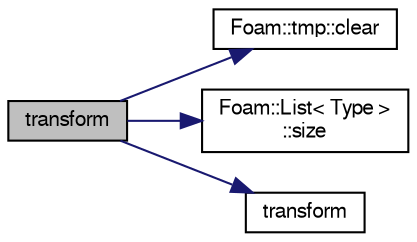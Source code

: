 digraph "transform"
{
  bgcolor="transparent";
  edge [fontname="FreeSans",fontsize="10",labelfontname="FreeSans",labelfontsize="10"];
  node [fontname="FreeSans",fontsize="10",shape=record];
  rankdir="LR";
  Node67894 [label="transform",height=0.2,width=0.4,color="black", fillcolor="grey75", style="filled", fontcolor="black"];
  Node67894 -> Node67895 [color="midnightblue",fontsize="10",style="solid",fontname="FreeSans"];
  Node67895 [label="Foam::tmp::clear",height=0.2,width=0.4,color="black",URL="$a25962.html#adf1d9633e64d0de6a36e0af17ccd8163",tooltip="If object pointer points to valid object: "];
  Node67894 -> Node67896 [color="midnightblue",fontsize="10",style="solid",fontname="FreeSans"];
  Node67896 [label="Foam::List\< Type \>\l::size",height=0.2,width=0.4,color="black",URL="$a25694.html#a8a5f6fa29bd4b500caf186f60245b384",tooltip="Override size to be inconsistent with allocated storage. "];
  Node67894 -> Node67897 [color="midnightblue",fontsize="10",style="solid",fontname="FreeSans"];
  Node67897 [label="transform",height=0.2,width=0.4,color="black",URL="$a21124.html#a919915170941701c1223291531ad010c"];
}
